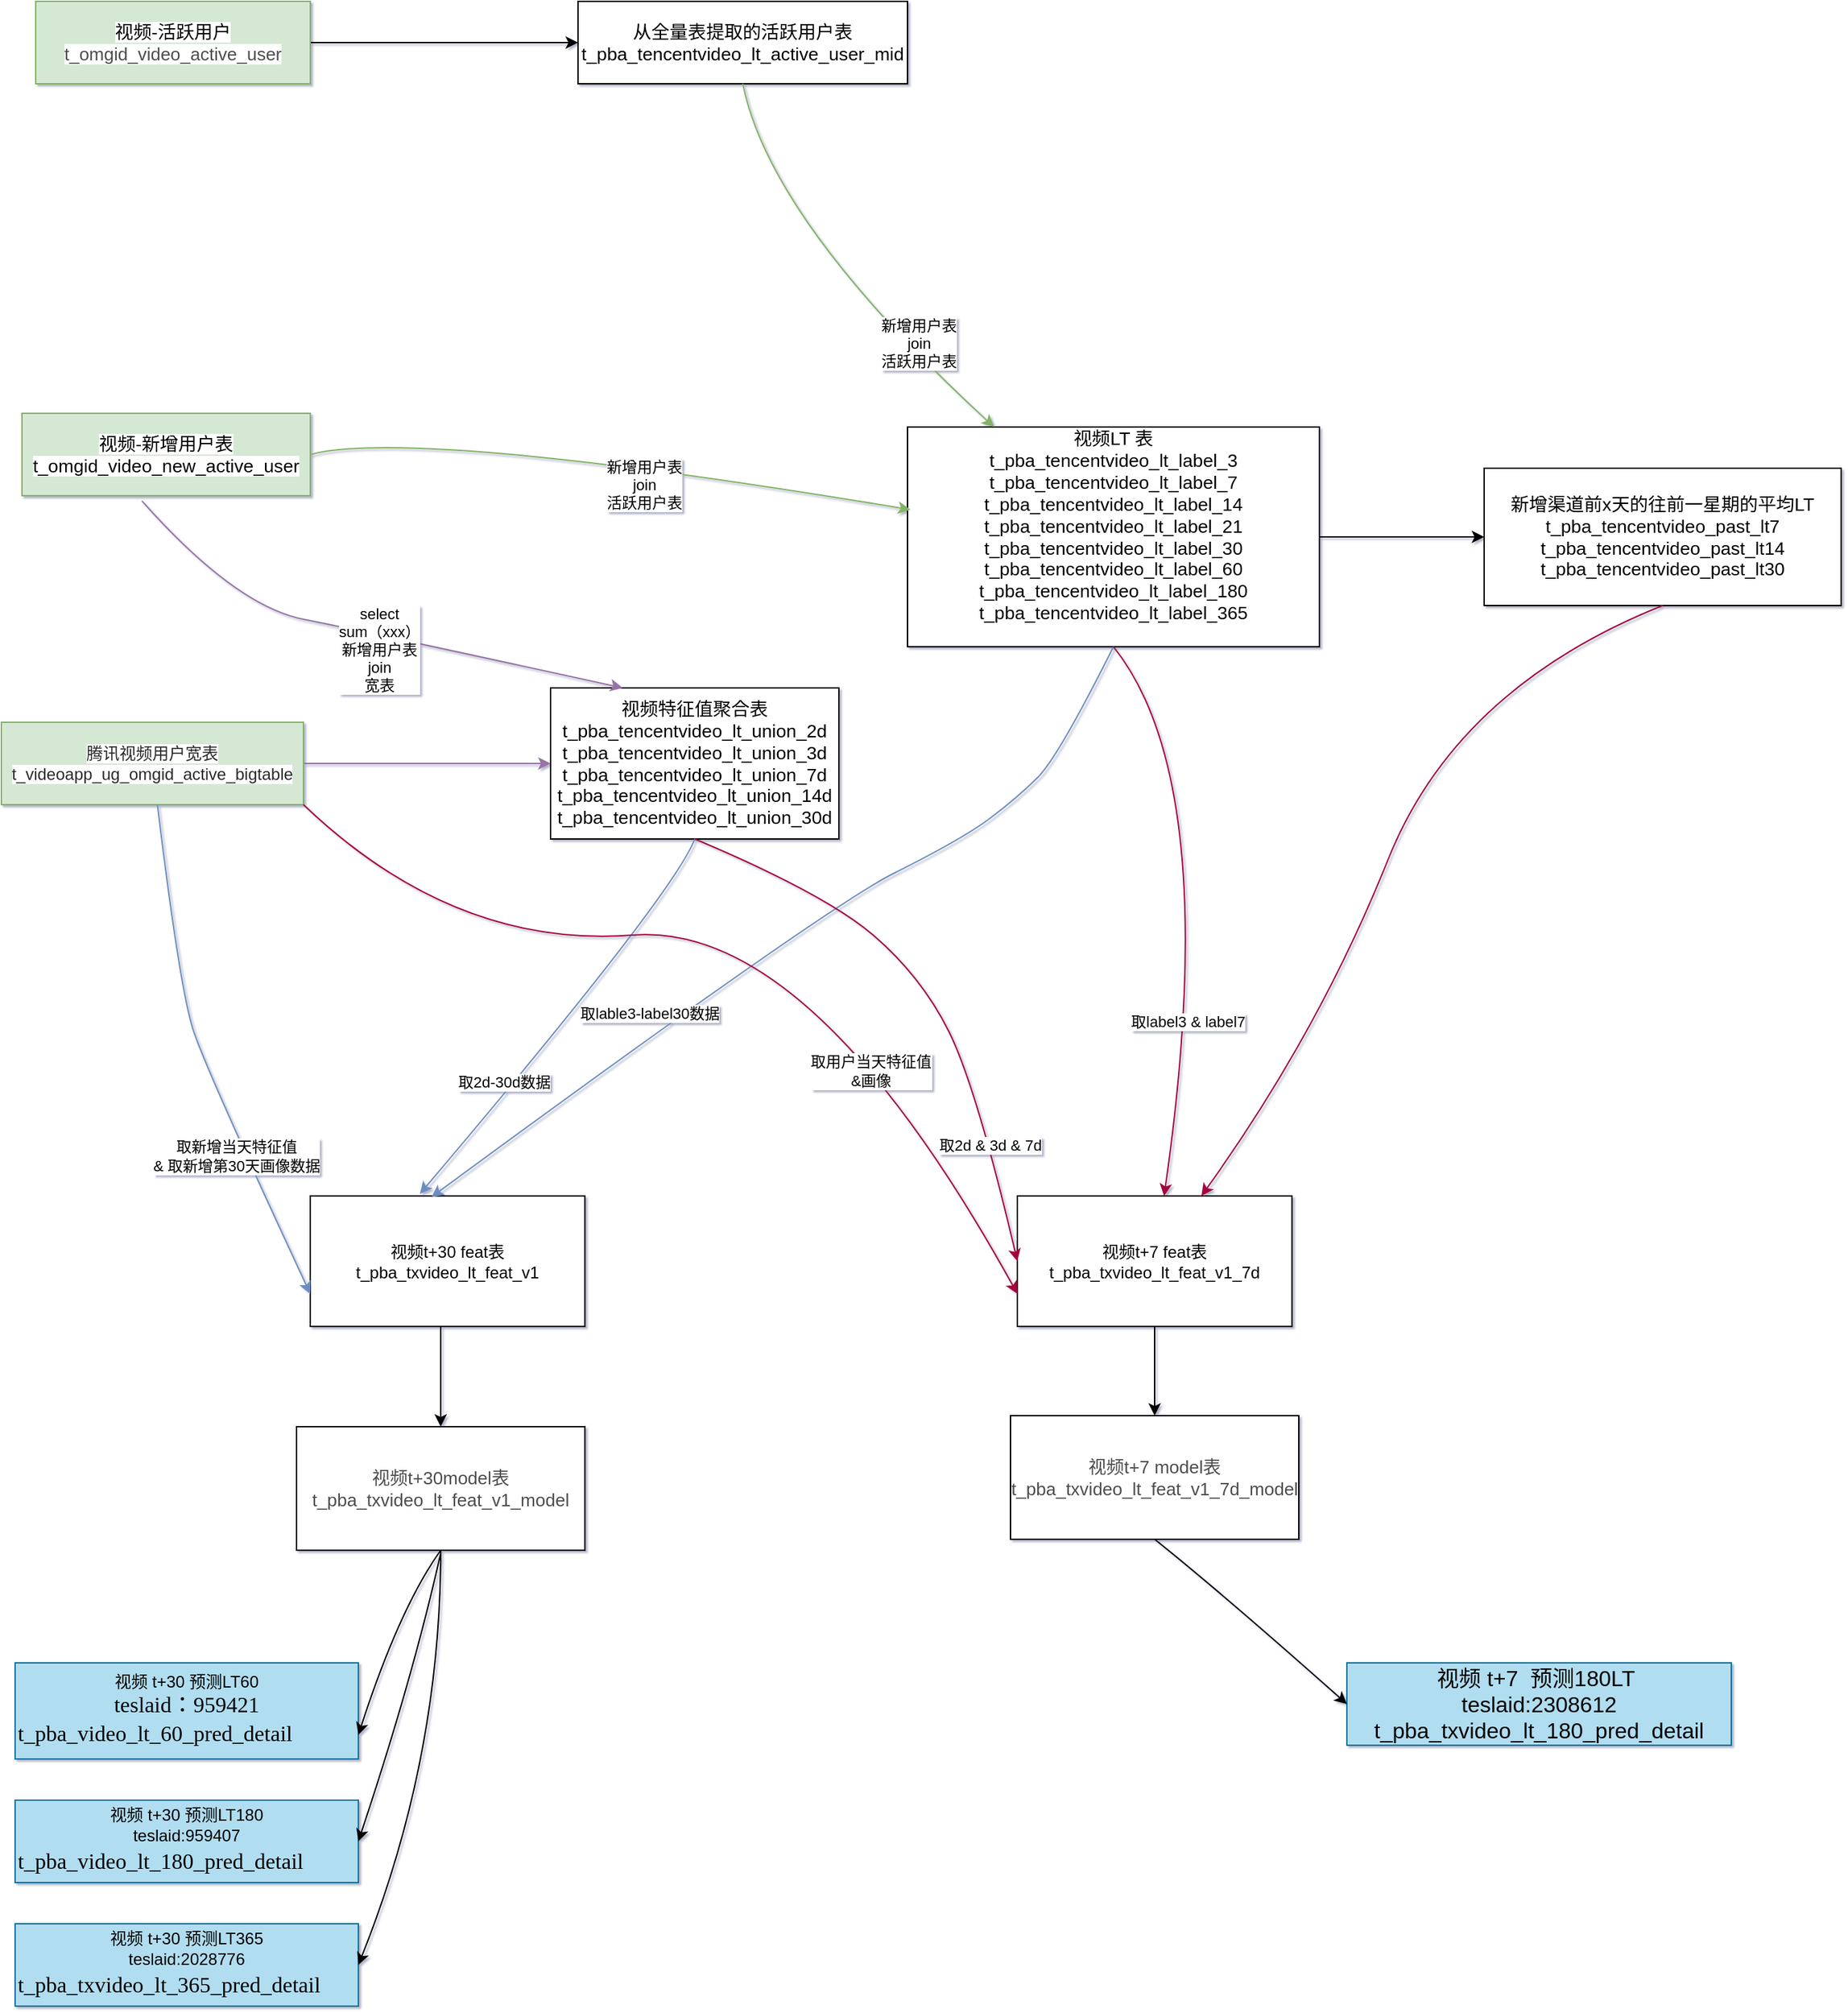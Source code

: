 <mxfile version="13.6.2" type="github">
  <diagram id="U0eXUEgoprwh8FzhrCKP" name="Page-1">
    <mxGraphModel dx="1673" dy="980" grid="1" gridSize="10" guides="1" tooltips="1" connect="1" arrows="1" fold="1" page="1" pageScale="1" pageWidth="1654" pageHeight="2336" math="0" shadow="1">
      <root>
        <mxCell id="0" />
        <mxCell id="1" parent="0" />
        <mxCell id="ccjNXINSuA02H1ZCqQi0-5" style="edgeStyle=orthogonalEdgeStyle;rounded=0;orthogonalLoop=1;jettySize=auto;html=1;exitX=1;exitY=0.5;exitDx=0;exitDy=0;entryX=0;entryY=0.5;entryDx=0;entryDy=0;" edge="1" parent="1" source="ccjNXINSuA02H1ZCqQi0-1" target="ccjNXINSuA02H1ZCqQi0-4">
          <mxGeometry relative="1" as="geometry" />
        </mxCell>
        <mxCell id="ccjNXINSuA02H1ZCqQi0-1" value="&lt;span style=&quot;font-family: &amp;#34;microsoft yahei&amp;#34; , ; font-size: 13.333px ; text-align: left ; background-color: rgb(255 , 255 , 255)&quot;&gt;视频-活跃用户&lt;/span&gt;&lt;span style=&quot;color: rgb(77 , 77 , 77) ; font-family: &amp;#34;helvetica neue for number&amp;#34; , , &amp;#34;blinkmacsystemfont&amp;#34; , &amp;#34;segoe ui&amp;#34; , &amp;#34;roboto&amp;#34; , &amp;#34;pingfang sc&amp;#34; , &amp;#34;hiragino sans gb&amp;#34; , &amp;#34;microsoft yahei&amp;#34; , &amp;#34;helvetica neue&amp;#34; , &amp;#34;helvetica&amp;#34; , &amp;#34;arial&amp;#34; , sans-serif ; font-size: 13px ; background-color: rgb(255 , 255 , 255)&quot;&gt;&lt;br&gt;t_omgid_video_active_user&lt;/span&gt;" style="rounded=0;whiteSpace=wrap;html=1;fillColor=#d5e8d4;strokeColor=#82b366;" vertex="1" parent="1">
          <mxGeometry x="85" y="130" width="200" height="60" as="geometry" />
        </mxCell>
        <mxCell id="ccjNXINSuA02H1ZCqQi0-7" style="edgeStyle=orthogonalEdgeStyle;rounded=0;orthogonalLoop=1;jettySize=auto;html=1;exitX=1;exitY=0.5;exitDx=0;exitDy=0;entryX=0;entryY=0.5;entryDx=0;entryDy=0;fillColor=#e1d5e7;strokeColor=#9673a6;" edge="1" parent="1" source="ccjNXINSuA02H1ZCqQi0-2" target="ccjNXINSuA02H1ZCqQi0-6">
          <mxGeometry relative="1" as="geometry" />
        </mxCell>
        <mxCell id="ccjNXINSuA02H1ZCqQi0-2" value="&lt;span style=&quot;color: rgb(43 , 43 , 43) ; font-family: &amp;#34;pingfang sc&amp;#34; , &amp;#34;microsoft yahei&amp;#34; , , , sans-serif ; background-color: rgb(255 , 255 , 255)&quot;&gt;腾讯视频用户宽表&lt;br&gt;t_videoapp_ug_omgid_active_bigtable&lt;/span&gt;" style="rounded=0;whiteSpace=wrap;html=1;fillColor=#d5e8d4;strokeColor=#82b366;" vertex="1" parent="1">
          <mxGeometry x="60" y="655" width="220" height="60" as="geometry" />
        </mxCell>
        <mxCell id="ccjNXINSuA02H1ZCqQi0-3" value="&lt;span style=&quot;font-family: &amp;#34;microsoft yahei&amp;#34; , ; font-size: 13.333px ; text-align: left ; background-color: rgb(255 , 255 , 255)&quot;&gt;视频-新增用户表&lt;/span&gt;&lt;span style=&quot;font-family: &amp;#34;microsoft yahei&amp;#34; , ; font-size: 13.333px ; text-align: left ; background-color: rgb(255 , 255 , 255)&quot;&gt;&lt;br&gt;t_omgid_video_new_active_user&lt;/span&gt;" style="rounded=0;whiteSpace=wrap;html=1;fillColor=#d5e8d4;strokeColor=#82b366;" vertex="1" parent="1">
          <mxGeometry x="75" y="430" width="210" height="60" as="geometry" />
        </mxCell>
        <mxCell id="ccjNXINSuA02H1ZCqQi0-4" value="&lt;span style=&quot;font-family: &amp;#34;microsoft yahei&amp;#34; , ; font-size: 13.333px ; text-align: left ; background-color: rgb(255 , 255 , 255)&quot;&gt;从全量表提取的活跃用户表&lt;/span&gt;&lt;span style=&quot;font-family: &amp;#34;microsoft yahei&amp;#34; , ; font-size: 13.333px ; text-align: left ; background-color: rgb(255 , 255 , 255)&quot;&gt;&lt;br&gt;t_pba_tencentvideo_lt_active_user_mid&lt;/span&gt;" style="rounded=0;whiteSpace=wrap;html=1;" vertex="1" parent="1">
          <mxGeometry x="480" y="130" width="240" height="60" as="geometry" />
        </mxCell>
        <mxCell id="ccjNXINSuA02H1ZCqQi0-6" value="&lt;span style=&quot;font-family: &amp;#34;microsoft yahei&amp;#34; , ; font-size: 13.333px ; text-align: left ; background-color: rgb(255 , 255 , 255)&quot;&gt;视频特征值聚合表&lt;br&gt;t_pba_tencentvideo_lt_union_2d&lt;br&gt;&lt;/span&gt;&lt;span style=&quot;font-family: &amp;#34;microsoft yahei&amp;#34; , ; font-size: 13.333px ; text-align: left ; background-color: rgb(255 , 255 , 255)&quot;&gt;t_pba_tencentvideo_lt_union_3d&lt;br&gt;&lt;/span&gt;&lt;span style=&quot;font-family: &amp;#34;microsoft yahei&amp;#34; , ; font-size: 13.333px ; text-align: left ; background-color: rgb(255 , 255 , 255)&quot;&gt;t_pba_tencentvideo_lt_union_7d&lt;br&gt;&lt;/span&gt;&lt;span style=&quot;font-family: &amp;#34;microsoft yahei&amp;#34; , ; font-size: 13.333px ; text-align: left ; background-color: rgb(255 , 255 , 255)&quot;&gt;t_pba_tencentvideo_lt_union_14d&lt;br&gt;&lt;/span&gt;&lt;span style=&quot;font-family: &amp;#34;microsoft yahei&amp;#34; , ; font-size: 13.333px ; text-align: left ; background-color: rgb(255 , 255 , 255)&quot;&gt;t_pba_tencentvideo_lt_union_30d&lt;/span&gt;&lt;span style=&quot;font-family: &amp;#34;microsoft yahei&amp;#34; , ; font-size: 13.333px ; text-align: left ; background-color: rgb(255 , 255 , 255)&quot;&gt;&lt;br&gt;&lt;/span&gt;" style="rounded=0;whiteSpace=wrap;html=1;" vertex="1" parent="1">
          <mxGeometry x="460" y="630" width="210" height="110" as="geometry" />
        </mxCell>
        <mxCell id="ccjNXINSuA02H1ZCqQi0-17" style="edgeStyle=orthogonalEdgeStyle;rounded=0;orthogonalLoop=1;jettySize=auto;html=1;exitX=1;exitY=0.5;exitDx=0;exitDy=0;" edge="1" parent="1" source="ccjNXINSuA02H1ZCqQi0-9" target="ccjNXINSuA02H1ZCqQi0-10">
          <mxGeometry relative="1" as="geometry" />
        </mxCell>
        <mxCell id="ccjNXINSuA02H1ZCqQi0-9" value="&lt;span style=&quot;font-family: &amp;#34;microsoft yahei&amp;#34; , ; font-size: 13.333px ; text-align: left ; background-color: rgb(255 , 255 , 255)&quot;&gt;视频LT 表&lt;br&gt;t_pba_tencentvideo_lt_label_3&lt;br&gt;&lt;/span&gt;&lt;span style=&quot;font-family: &amp;#34;microsoft yahei&amp;#34; , ; font-size: 13.333px ; text-align: left ; background-color: rgb(255 , 255 , 255)&quot;&gt;t_pba_tencentvideo_lt_label_7&lt;br&gt;&lt;/span&gt;&lt;span style=&quot;font-family: &amp;#34;microsoft yahei&amp;#34; , ; font-size: 13.333px ; text-align: left ; background-color: rgb(255 , 255 , 255)&quot;&gt;t_pba_tencentvideo_lt_label_14&lt;br&gt;&lt;/span&gt;&lt;span style=&quot;font-family: &amp;#34;microsoft yahei&amp;#34; , ; font-size: 13.333px ; text-align: left ; background-color: rgb(255 , 255 , 255)&quot;&gt;t_pba_tencentvideo_lt_label_21&lt;br&gt;&lt;/span&gt;&lt;span style=&quot;font-family: &amp;#34;microsoft yahei&amp;#34; , ; font-size: 13.333px ; text-align: left ; background-color: rgb(255 , 255 , 255)&quot;&gt;t_pba_tencentvideo_lt_label_30&lt;br&gt;&lt;/span&gt;&lt;span style=&quot;font-family: &amp;#34;microsoft yahei&amp;#34; , ; font-size: 13.333px ; text-align: left ; background-color: rgb(255 , 255 , 255)&quot;&gt;t_pba_tencentvideo_lt_label_60&lt;br&gt;&lt;/span&gt;&lt;span style=&quot;font-family: &amp;#34;microsoft yahei&amp;#34; , ; font-size: 13.333px ; text-align: left ; background-color: rgb(255 , 255 , 255)&quot;&gt;t_pba_tencentvideo_lt_label_180&lt;br&gt;&lt;/span&gt;&lt;span style=&quot;font-family: &amp;#34;microsoft yahei&amp;#34; , ; font-size: 13.333px ; text-align: left ; background-color: rgb(255 , 255 , 255)&quot;&gt;t_pba_tencentvideo_lt_label_365&lt;br&gt;&lt;/span&gt;&lt;span style=&quot;font-family: &amp;#34;microsoft yahei&amp;#34; , ; font-size: 13.333px ; text-align: left ; background-color: rgb(255 , 255 , 255)&quot;&gt;&lt;br&gt;&lt;/span&gt;" style="rounded=0;whiteSpace=wrap;html=1;" vertex="1" parent="1">
          <mxGeometry x="720" y="440" width="300" height="160" as="geometry" />
        </mxCell>
        <mxCell id="ccjNXINSuA02H1ZCqQi0-10" value="&lt;span style=&quot;font-family: &amp;#34;microsoft yahei&amp;#34; , ; font-size: 13.333px ; text-align: left ; background-color: rgb(255 , 255 , 255)&quot;&gt;新增渠道前x天的往前一星期的平均LT&lt;br&gt;t_pba_tencentvideo_past_lt7&lt;br&gt;&lt;/span&gt;&lt;span style=&quot;font-family: &amp;#34;microsoft yahei&amp;#34; , ; font-size: 13.333px ; text-align: left ; background-color: rgb(255 , 255 , 255)&quot;&gt;t_pba_tencentvideo_past_lt14&lt;br&gt;&lt;/span&gt;&lt;span style=&quot;font-family: &amp;#34;microsoft yahei&amp;#34; , ; font-size: 13.333px ; text-align: left ; background-color: rgb(255 , 255 , 255)&quot;&gt;t_pba_tencentvideo_past_lt30&lt;/span&gt;&lt;span style=&quot;font-family: &amp;#34;microsoft yahei&amp;#34; , ; font-size: 13.333px ; text-align: left ; background-color: rgb(255 , 255 , 255)&quot;&gt;&lt;br&gt;&lt;/span&gt;" style="rounded=0;whiteSpace=wrap;html=1;" vertex="1" parent="1">
          <mxGeometry x="1140" y="470" width="260" height="100" as="geometry" />
        </mxCell>
        <mxCell id="ccjNXINSuA02H1ZCqQi0-13" value="" style="curved=1;endArrow=classic;html=1;exitX=1;exitY=0.5;exitDx=0;exitDy=0;entryX=0.007;entryY=0.376;entryDx=0;entryDy=0;entryPerimeter=0;fillColor=#d5e8d4;strokeColor=#82b366;" edge="1" parent="1" source="ccjNXINSuA02H1ZCqQi0-3" target="ccjNXINSuA02H1ZCqQi0-9">
          <mxGeometry width="50" height="50" relative="1" as="geometry">
            <mxPoint x="330" y="460" as="sourcePoint" />
            <mxPoint x="380" y="410" as="targetPoint" />
            <Array as="points">
              <mxPoint x="360" y="440" />
            </Array>
          </mxGeometry>
        </mxCell>
        <mxCell id="ccjNXINSuA02H1ZCqQi0-15" value="新增用户表&lt;br&gt;join&lt;br&gt;活跃用户表" style="edgeLabel;html=1;align=center;verticalAlign=middle;resizable=0;points=[];" vertex="1" connectable="0" parent="ccjNXINSuA02H1ZCqQi0-13">
          <mxGeometry x="0.123" y="-14" relative="1" as="geometry">
            <mxPoint as="offset" />
          </mxGeometry>
        </mxCell>
        <mxCell id="ccjNXINSuA02H1ZCqQi0-14" value="" style="curved=1;endArrow=classic;html=1;fillColor=#d5e8d4;strokeColor=#82b366;exitX=0.5;exitY=1;exitDx=0;exitDy=0;" edge="1" parent="1" source="ccjNXINSuA02H1ZCqQi0-4" target="ccjNXINSuA02H1ZCqQi0-9">
          <mxGeometry width="50" height="50" relative="1" as="geometry">
            <mxPoint x="570" y="280" as="sourcePoint" />
            <mxPoint x="620" y="230" as="targetPoint" />
            <Array as="points">
              <mxPoint x="620" y="290" />
            </Array>
          </mxGeometry>
        </mxCell>
        <mxCell id="ccjNXINSuA02H1ZCqQi0-16" value="新增用户表&lt;br&gt;join&lt;br&gt;活跃用户表" style="edgeLabel;html=1;align=center;verticalAlign=middle;resizable=0;points=[];" vertex="1" connectable="0" parent="ccjNXINSuA02H1ZCqQi0-14">
          <mxGeometry x="0.494" y="8" relative="1" as="geometry">
            <mxPoint as="offset" />
          </mxGeometry>
        </mxCell>
        <mxCell id="ccjNXINSuA02H1ZCqQi0-19" value="" style="curved=1;endArrow=classic;html=1;exitX=0.416;exitY=1.063;exitDx=0;exitDy=0;exitPerimeter=0;entryX=0.25;entryY=0;entryDx=0;entryDy=0;fillColor=#e1d5e7;strokeColor=#9673a6;" edge="1" parent="1" source="ccjNXINSuA02H1ZCqQi0-3" target="ccjNXINSuA02H1ZCqQi0-6">
          <mxGeometry width="50" height="50" relative="1" as="geometry">
            <mxPoint x="190" y="540" as="sourcePoint" />
            <mxPoint x="240" y="490" as="targetPoint" />
            <Array as="points">
              <mxPoint x="230" y="570" />
              <mxPoint x="330" y="590" />
            </Array>
          </mxGeometry>
        </mxCell>
        <mxCell id="ccjNXINSuA02H1ZCqQi0-20" value="select&lt;br&gt;sum（xxx）&lt;br&gt;新增用户表&lt;br&gt;join&lt;br&gt;宽表" style="edgeLabel;html=1;align=center;verticalAlign=middle;resizable=0;points=[];" vertex="1" connectable="0" parent="ccjNXINSuA02H1ZCqQi0-19">
          <mxGeometry x="0.079" y="-10" relative="1" as="geometry">
            <mxPoint as="offset" />
          </mxGeometry>
        </mxCell>
        <mxCell id="ccjNXINSuA02H1ZCqQi0-30" style="edgeStyle=orthogonalEdgeStyle;rounded=0;orthogonalLoop=1;jettySize=auto;html=1;exitX=0.5;exitY=1;exitDx=0;exitDy=0;" edge="1" parent="1" source="ccjNXINSuA02H1ZCqQi0-21" target="ccjNXINSuA02H1ZCqQi0-29">
          <mxGeometry relative="1" as="geometry">
            <Array as="points">
              <mxPoint x="380" y="1095" />
            </Array>
          </mxGeometry>
        </mxCell>
        <mxCell id="ccjNXINSuA02H1ZCqQi0-21" value="视频t+30 feat表&lt;br&gt;t_pba_txvideo_lt_feat_v1" style="rounded=0;whiteSpace=wrap;html=1;" vertex="1" parent="1">
          <mxGeometry x="285" y="1000" width="200" height="95" as="geometry" />
        </mxCell>
        <mxCell id="ccjNXINSuA02H1ZCqQi0-22" value="" style="curved=1;endArrow=classic;html=1;entryX=0;entryY=0.75;entryDx=0;entryDy=0;fillColor=#dae8fc;strokeColor=#6c8ebf;" edge="1" parent="1" source="ccjNXINSuA02H1ZCqQi0-2" target="ccjNXINSuA02H1ZCqQi0-21">
          <mxGeometry width="50" height="50" relative="1" as="geometry">
            <mxPoint x="200" y="800" as="sourcePoint" />
            <mxPoint x="250" y="750" as="targetPoint" />
            <Array as="points">
              <mxPoint x="190" y="850" />
              <mxPoint x="210" y="910" />
            </Array>
          </mxGeometry>
        </mxCell>
        <mxCell id="ccjNXINSuA02H1ZCqQi0-23" value="取新增当天特征值&lt;br&gt;&amp;amp; 取新增第30天画像数据" style="edgeLabel;html=1;align=center;verticalAlign=middle;resizable=0;points=[];" vertex="1" connectable="0" parent="ccjNXINSuA02H1ZCqQi0-22">
          <mxGeometry x="0.562" y="-5" relative="1" as="geometry">
            <mxPoint x="-15.24" y="-27.62" as="offset" />
          </mxGeometry>
        </mxCell>
        <mxCell id="ccjNXINSuA02H1ZCqQi0-25" value="" style="curved=1;endArrow=classic;html=1;exitX=0.5;exitY=1;exitDx=0;exitDy=0;entryX=0.399;entryY=-0.016;entryDx=0;entryDy=0;entryPerimeter=0;fillColor=#dae8fc;strokeColor=#6c8ebf;" edge="1" parent="1" source="ccjNXINSuA02H1ZCqQi0-6" target="ccjNXINSuA02H1ZCqQi0-21">
          <mxGeometry width="50" height="50" relative="1" as="geometry">
            <mxPoint x="870" y="730" as="sourcePoint" />
            <mxPoint x="920" y="680" as="targetPoint" />
            <Array as="points">
              <mxPoint x="550" y="780" />
            </Array>
          </mxGeometry>
        </mxCell>
        <mxCell id="ccjNXINSuA02H1ZCqQi0-28" value="取2d-30d数据" style="edgeLabel;html=1;align=center;verticalAlign=middle;resizable=0;points=[];" vertex="1" connectable="0" parent="ccjNXINSuA02H1ZCqQi0-25">
          <mxGeometry x="0.381" y="-6" relative="1" as="geometry">
            <mxPoint as="offset" />
          </mxGeometry>
        </mxCell>
        <mxCell id="ccjNXINSuA02H1ZCqQi0-26" value="" style="curved=1;endArrow=classic;html=1;exitX=0.5;exitY=1;exitDx=0;exitDy=0;entryX=0.441;entryY=0.009;entryDx=0;entryDy=0;entryPerimeter=0;fillColor=#dae8fc;strokeColor=#6c8ebf;" edge="1" parent="1" source="ccjNXINSuA02H1ZCqQi0-9" target="ccjNXINSuA02H1ZCqQi0-21">
          <mxGeometry width="50" height="50" relative="1" as="geometry">
            <mxPoint x="960" y="630" as="sourcePoint" />
            <mxPoint x="1070" y="780" as="targetPoint" />
            <Array as="points">
              <mxPoint x="830" y="680" />
              <mxPoint x="800" y="710" />
              <mxPoint x="760" y="740" />
              <mxPoint x="660" y="790" />
            </Array>
          </mxGeometry>
        </mxCell>
        <mxCell id="ccjNXINSuA02H1ZCqQi0-27" value="取lable3-label30数据" style="edgeLabel;html=1;align=center;verticalAlign=middle;resizable=0;points=[];" vertex="1" connectable="0" parent="ccjNXINSuA02H1ZCqQi0-26">
          <mxGeometry x="0.363" y="-14" relative="1" as="geometry">
            <mxPoint as="offset" />
          </mxGeometry>
        </mxCell>
        <mxCell id="ccjNXINSuA02H1ZCqQi0-29" value="&lt;span style=&quot;color: rgb(77 , 77 , 77) ; font-family: &amp;#34;helvetica neue for number&amp;#34; , , &amp;#34;blinkmacsystemfont&amp;#34; , &amp;#34;segoe ui&amp;#34; , &amp;#34;roboto&amp;#34; , &amp;#34;pingfang sc&amp;#34; , &amp;#34;hiragino sans gb&amp;#34; , &amp;#34;microsoft yahei&amp;#34; , &amp;#34;helvetica neue&amp;#34; , &amp;#34;helvetica&amp;#34; , &amp;#34;arial&amp;#34; , sans-serif ; font-size: 13px ; background-color: rgb(255 , 255 , 255)&quot;&gt;视频t+30model表&lt;br&gt;t_pba_txvideo_lt_feat_v1_model&lt;/span&gt;" style="rounded=0;whiteSpace=wrap;html=1;" vertex="1" parent="1">
          <mxGeometry x="275" y="1168" width="210" height="90" as="geometry" />
        </mxCell>
        <mxCell id="ccjNXINSuA02H1ZCqQi0-41" style="edgeStyle=orthogonalEdgeStyle;rounded=0;orthogonalLoop=1;jettySize=auto;html=1;exitX=0.5;exitY=1;exitDx=0;exitDy=0;entryX=0.5;entryY=0;entryDx=0;entryDy=0;" edge="1" parent="1" source="ccjNXINSuA02H1ZCqQi0-31" target="ccjNXINSuA02H1ZCqQi0-40">
          <mxGeometry relative="1" as="geometry" />
        </mxCell>
        <mxCell id="ccjNXINSuA02H1ZCqQi0-31" value="视频t+7 feat表&lt;br&gt;t_pba_txvideo_lt_feat_v1_7d" style="rounded=0;whiteSpace=wrap;html=1;" vertex="1" parent="1">
          <mxGeometry x="800" y="1000" width="200" height="95" as="geometry" />
        </mxCell>
        <mxCell id="ccjNXINSuA02H1ZCqQi0-33" value="" style="curved=1;endArrow=classic;html=1;exitX=1;exitY=1;exitDx=0;exitDy=0;entryX=0;entryY=0.75;entryDx=0;entryDy=0;fillColor=#d80073;strokeColor=#A50040;" edge="1" parent="1" source="ccjNXINSuA02H1ZCqQi0-2" target="ccjNXINSuA02H1ZCqQi0-31">
          <mxGeometry width="50" height="50" relative="1" as="geometry">
            <mxPoint x="430" y="820" as="sourcePoint" />
            <mxPoint x="480" y="770" as="targetPoint" />
            <Array as="points">
              <mxPoint x="390" y="820" />
              <mxPoint x="650" y="800" />
            </Array>
          </mxGeometry>
        </mxCell>
        <mxCell id="ccjNXINSuA02H1ZCqQi0-39" value="取用户当天特征值&lt;br&gt;&amp;amp;画像&lt;br&gt;" style="edgeLabel;html=1;align=center;verticalAlign=middle;resizable=0;points=[];" vertex="1" connectable="0" parent="ccjNXINSuA02H1ZCqQi0-33">
          <mxGeometry x="0.464" y="-15" relative="1" as="geometry">
            <mxPoint as="offset" />
          </mxGeometry>
        </mxCell>
        <mxCell id="ccjNXINSuA02H1ZCqQi0-34" value="" style="curved=1;endArrow=classic;html=1;entryX=0;entryY=0.5;entryDx=0;entryDy=0;fillColor=#d80073;strokeColor=#A50040;" edge="1" parent="1" target="ccjNXINSuA02H1ZCqQi0-31">
          <mxGeometry width="50" height="50" relative="1" as="geometry">
            <mxPoint x="565" y="740" as="sourcePoint" />
            <mxPoint x="930" y="630" as="targetPoint" />
            <Array as="points">
              <mxPoint x="660" y="780" />
              <mxPoint x="730" y="840" />
              <mxPoint x="770" y="920" />
            </Array>
          </mxGeometry>
        </mxCell>
        <mxCell id="ccjNXINSuA02H1ZCqQi0-38" value="取2d &amp;amp; 3d &amp;amp; 7d" style="edgeLabel;html=1;align=center;verticalAlign=middle;resizable=0;points=[];" vertex="1" connectable="0" parent="ccjNXINSuA02H1ZCqQi0-34">
          <mxGeometry x="0.583" y="1" relative="1" as="geometry">
            <mxPoint x="-1" as="offset" />
          </mxGeometry>
        </mxCell>
        <mxCell id="ccjNXINSuA02H1ZCqQi0-35" value="" style="curved=1;endArrow=classic;html=1;fillColor=#d80073;strokeColor=#A50040;" edge="1" parent="1" target="ccjNXINSuA02H1ZCqQi0-31">
          <mxGeometry width="50" height="50" relative="1" as="geometry">
            <mxPoint x="870" y="600" as="sourcePoint" />
            <mxPoint x="1020" y="570" as="targetPoint" />
            <Array as="points">
              <mxPoint x="950" y="700" />
            </Array>
          </mxGeometry>
        </mxCell>
        <mxCell id="ccjNXINSuA02H1ZCqQi0-37" value="取label3 &amp;amp; label7" style="edgeLabel;html=1;align=center;verticalAlign=middle;resizable=0;points=[];" vertex="1" connectable="0" parent="ccjNXINSuA02H1ZCqQi0-35">
          <mxGeometry x="0.403" y="-1" relative="1" as="geometry">
            <mxPoint as="offset" />
          </mxGeometry>
        </mxCell>
        <mxCell id="ccjNXINSuA02H1ZCqQi0-36" value="" style="curved=1;endArrow=classic;html=1;exitX=0.5;exitY=1;exitDx=0;exitDy=0;fillColor=#d80073;strokeColor=#A50040;" edge="1" parent="1" source="ccjNXINSuA02H1ZCqQi0-10" target="ccjNXINSuA02H1ZCqQi0-31">
          <mxGeometry width="50" height="50" relative="1" as="geometry">
            <mxPoint x="1130" y="630" as="sourcePoint" />
            <mxPoint x="1180" y="580" as="targetPoint" />
            <Array as="points">
              <mxPoint x="1120" y="630" />
              <mxPoint x="1020" y="880" />
            </Array>
          </mxGeometry>
        </mxCell>
        <mxCell id="ccjNXINSuA02H1ZCqQi0-40" value="&lt;span style=&quot;color: rgb(77 , 77 , 77) ; font-family: &amp;#34;helvetica neue for number&amp;#34; , , &amp;#34;blinkmacsystemfont&amp;#34; , &amp;#34;segoe ui&amp;#34; , &amp;#34;roboto&amp;#34; , &amp;#34;pingfang sc&amp;#34; , &amp;#34;hiragino sans gb&amp;#34; , &amp;#34;microsoft yahei&amp;#34; , &amp;#34;helvetica neue&amp;#34; , &amp;#34;helvetica&amp;#34; , &amp;#34;arial&amp;#34; , sans-serif ; font-size: 13px ; background-color: rgb(255 , 255 , 255)&quot;&gt;视频t+7 model表&lt;br&gt;t_pba_txvideo_lt_feat_v1_7d_model&lt;/span&gt;" style="rounded=0;whiteSpace=wrap;html=1;" vertex="1" parent="1">
          <mxGeometry x="795" y="1160" width="210" height="90" as="geometry" />
        </mxCell>
        <mxCell id="ccjNXINSuA02H1ZCqQi0-42" value="视频 t+30 预测LT60&lt;br&gt;&lt;span style=&quot;font-family: &amp;#34;microsoft yahei&amp;#34; ; font-size: 16px ; text-align: left&quot;&gt;teslaid：959421&lt;/span&gt;&lt;br&gt;&lt;table style=&quot;border-collapse: collapse&quot;&gt;&lt;colgroup&gt;&lt;col width=&quot;346&quot; style=&quot;width: 346px&quot;&gt;&lt;/colgroup&gt;&lt;tbody&gt;&lt;tr style=&quot;height: 24px&quot;&gt;&lt;td style=&quot;empty-cells: show ; line-height: normal ; vertical-align: middle ; outline-width: 0px ; overflow-wrap: break-word ; word-break: normal ; text-align: left ; font-family: &amp;#34;microsoft yahei&amp;#34; ; font-size: 12pt&quot;&gt;&lt;font style=&quot;font-size: 12pt&quot;&gt;t_pba_video_lt_60_pred_detail&lt;/font&gt;&lt;/td&gt;&lt;/tr&gt;&lt;/tbody&gt;&lt;/table&gt;" style="rounded=0;whiteSpace=wrap;html=1;fillColor=#b1ddf0;strokeColor=#10739e;" vertex="1" parent="1">
          <mxGeometry x="70" y="1340" width="250" height="70" as="geometry" />
        </mxCell>
        <mxCell id="ccjNXINSuA02H1ZCqQi0-44" value="视频 t+30 预测LT180&lt;br&gt;teslaid:959407&lt;br&gt;&lt;table style=&quot;border-collapse: collapse&quot;&gt;&lt;colgroup&gt;&lt;col width=&quot;346&quot; style=&quot;width: 346px&quot;&gt;&lt;/colgroup&gt;&lt;tbody&gt;&lt;tr style=&quot;height: 24px&quot;&gt;&lt;td style=&quot;empty-cells: show ; line-height: normal ; vertical-align: middle ; outline-width: 0px ; overflow-wrap: break-word ; word-break: normal ; text-align: left ; font-family: &amp;#34;microsoft yahei&amp;#34; ; font-size: 12pt&quot;&gt;&lt;font style=&quot;font-size: 12pt&quot;&gt;t_pba_video_lt_180_pred_detail&lt;/font&gt;&lt;/td&gt;&lt;/tr&gt;&lt;/tbody&gt;&lt;/table&gt;" style="rounded=0;whiteSpace=wrap;html=1;fillColor=#b1ddf0;strokeColor=#10739e;" vertex="1" parent="1">
          <mxGeometry x="70" y="1440" width="250" height="60" as="geometry" />
        </mxCell>
        <mxCell id="ccjNXINSuA02H1ZCqQi0-45" value="" style="curved=1;endArrow=classic;html=1;exitX=0.5;exitY=1;exitDx=0;exitDy=0;entryX=1;entryY=0.75;entryDx=0;entryDy=0;" edge="1" parent="1" source="ccjNXINSuA02H1ZCqQi0-29" target="ccjNXINSuA02H1ZCqQi0-42">
          <mxGeometry width="50" height="50" relative="1" as="geometry">
            <mxPoint x="360" y="1320" as="sourcePoint" />
            <mxPoint x="410" y="1270" as="targetPoint" />
            <Array as="points">
              <mxPoint x="350" y="1300" />
            </Array>
          </mxGeometry>
        </mxCell>
        <mxCell id="ccjNXINSuA02H1ZCqQi0-46" value="" style="curved=1;endArrow=classic;html=1;entryX=1;entryY=0.5;entryDx=0;entryDy=0;" edge="1" parent="1" target="ccjNXINSuA02H1ZCqQi0-44">
          <mxGeometry width="50" height="50" relative="1" as="geometry">
            <mxPoint x="380" y="1260" as="sourcePoint" />
            <mxPoint x="450" y="1380" as="targetPoint" />
            <Array as="points">
              <mxPoint x="360" y="1350" />
            </Array>
          </mxGeometry>
        </mxCell>
        <mxCell id="ccjNXINSuA02H1ZCqQi0-47" value="视频 t+30 预测LT365&lt;br&gt;teslaid:2028776&lt;br&gt;&lt;table style=&quot;border-collapse: collapse&quot;&gt;&lt;colgroup&gt;&lt;col width=&quot;346&quot; style=&quot;width: 346px&quot;&gt;&lt;/colgroup&gt;&lt;tbody&gt;&lt;tr style=&quot;height: 24px&quot;&gt;&lt;td style=&quot;empty-cells: show ; line-height: normal ; vertical-align: middle ; outline-width: 0px ; overflow-wrap: break-word ; word-break: normal ; text-align: left ; font-family: &amp;#34;microsoft yahei&amp;#34; ; font-size: 12pt&quot;&gt;&lt;font style=&quot;font-size: 12pt&quot;&gt;t_pba_txvideo_lt_365_pred_detail&lt;/font&gt;&lt;/td&gt;&lt;/tr&gt;&lt;/tbody&gt;&lt;/table&gt;" style="rounded=0;whiteSpace=wrap;html=1;fillColor=#b1ddf0;strokeColor=#10739e;" vertex="1" parent="1">
          <mxGeometry x="70" y="1530" width="250" height="60" as="geometry" />
        </mxCell>
        <mxCell id="ccjNXINSuA02H1ZCqQi0-48" value="" style="curved=1;endArrow=classic;html=1;exitX=0.5;exitY=1;exitDx=0;exitDy=0;entryX=1;entryY=0.5;entryDx=0;entryDy=0;" edge="1" parent="1" source="ccjNXINSuA02H1ZCqQi0-29" target="ccjNXINSuA02H1ZCqQi0-47">
          <mxGeometry width="50" height="50" relative="1" as="geometry">
            <mxPoint x="490" y="1510" as="sourcePoint" />
            <mxPoint x="540" y="1460" as="targetPoint" />
            <Array as="points">
              <mxPoint x="380" y="1410" />
            </Array>
          </mxGeometry>
        </mxCell>
        <mxCell id="ccjNXINSuA02H1ZCqQi0-49" value="&lt;span style=&quot;font-size: 16px ; text-align: left&quot;&gt;视频 t+7&amp;nbsp; 预测180LT&amp;nbsp;&lt;br&gt;teslaid:2308612&lt;br&gt;t_pba_txvideo_lt_180_pred_detail&lt;/span&gt;" style="rounded=0;whiteSpace=wrap;html=1;fillColor=#b1ddf0;strokeColor=#10739e;shadow=0;" vertex="1" parent="1">
          <mxGeometry x="1040" y="1340" width="280" height="60" as="geometry" />
        </mxCell>
        <mxCell id="ccjNXINSuA02H1ZCqQi0-50" value="" style="curved=1;endArrow=classic;html=1;exitX=0.5;exitY=1;exitDx=0;exitDy=0;entryX=0;entryY=0.5;entryDx=0;entryDy=0;" edge="1" parent="1" source="ccjNXINSuA02H1ZCqQi0-40" target="ccjNXINSuA02H1ZCqQi0-49">
          <mxGeometry width="50" height="50" relative="1" as="geometry">
            <mxPoint x="930" y="1350" as="sourcePoint" />
            <mxPoint x="980" y="1300" as="targetPoint" />
            <Array as="points">
              <mxPoint x="950" y="1290" />
            </Array>
          </mxGeometry>
        </mxCell>
      </root>
    </mxGraphModel>
  </diagram>
</mxfile>
